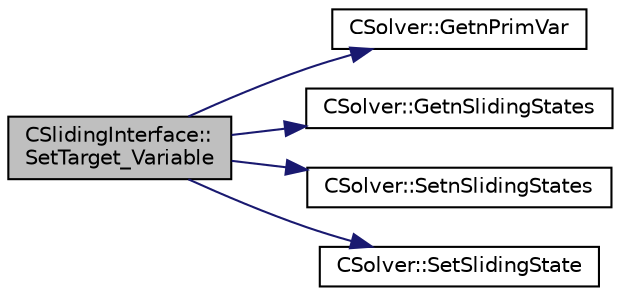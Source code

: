 digraph "CSlidingInterface::SetTarget_Variable"
{
 // LATEX_PDF_SIZE
  edge [fontname="Helvetica",fontsize="10",labelfontname="Helvetica",labelfontsize="10"];
  node [fontname="Helvetica",fontsize="10",shape=record];
  rankdir="LR";
  Node1 [label="CSlidingInterface::\lSetTarget_Variable",height=0.2,width=0.4,color="black", fillcolor="grey75", style="filled", fontcolor="black",tooltip="Set the variable that has been received from the target mesh into the target mesh."];
  Node1 -> Node2 [color="midnightblue",fontsize="10",style="solid",fontname="Helvetica"];
  Node2 [label="CSolver::GetnPrimVar",height=0.2,width=0.4,color="black", fillcolor="white", style="filled",URL="$classCSolver.html#a7d44cf864d55a58a519ceb639b3b4a45",tooltip="Get the number of variables of the problem."];
  Node1 -> Node3 [color="midnightblue",fontsize="10",style="solid",fontname="Helvetica"];
  Node3 [label="CSolver::GetnSlidingStates",height=0.2,width=0.4,color="black", fillcolor="white", style="filled",URL="$classCSolver.html#a3fb801878ba6ee353bffe024277c74d5",tooltip="Get the number of outer states for fluid interface nodes."];
  Node1 -> Node4 [color="midnightblue",fontsize="10",style="solid",fontname="Helvetica"];
  Node4 [label="CSolver::SetnSlidingStates",height=0.2,width=0.4,color="black", fillcolor="white", style="filled",URL="$classCSolver.html#a73c5948d46450608c8a06cfc67b2c071",tooltip="Set the number of outer states for fluid interface nodes."];
  Node1 -> Node5 [color="midnightblue",fontsize="10",style="solid",fontname="Helvetica"];
  Node5 [label="CSolver::SetSlidingState",height=0.2,width=0.4,color="black", fillcolor="white", style="filled",URL="$classCSolver.html#a1d6a5bc1ef381210406109461ae2e9be",tooltip="Set the outer state for fluid interface nodes."];
}
